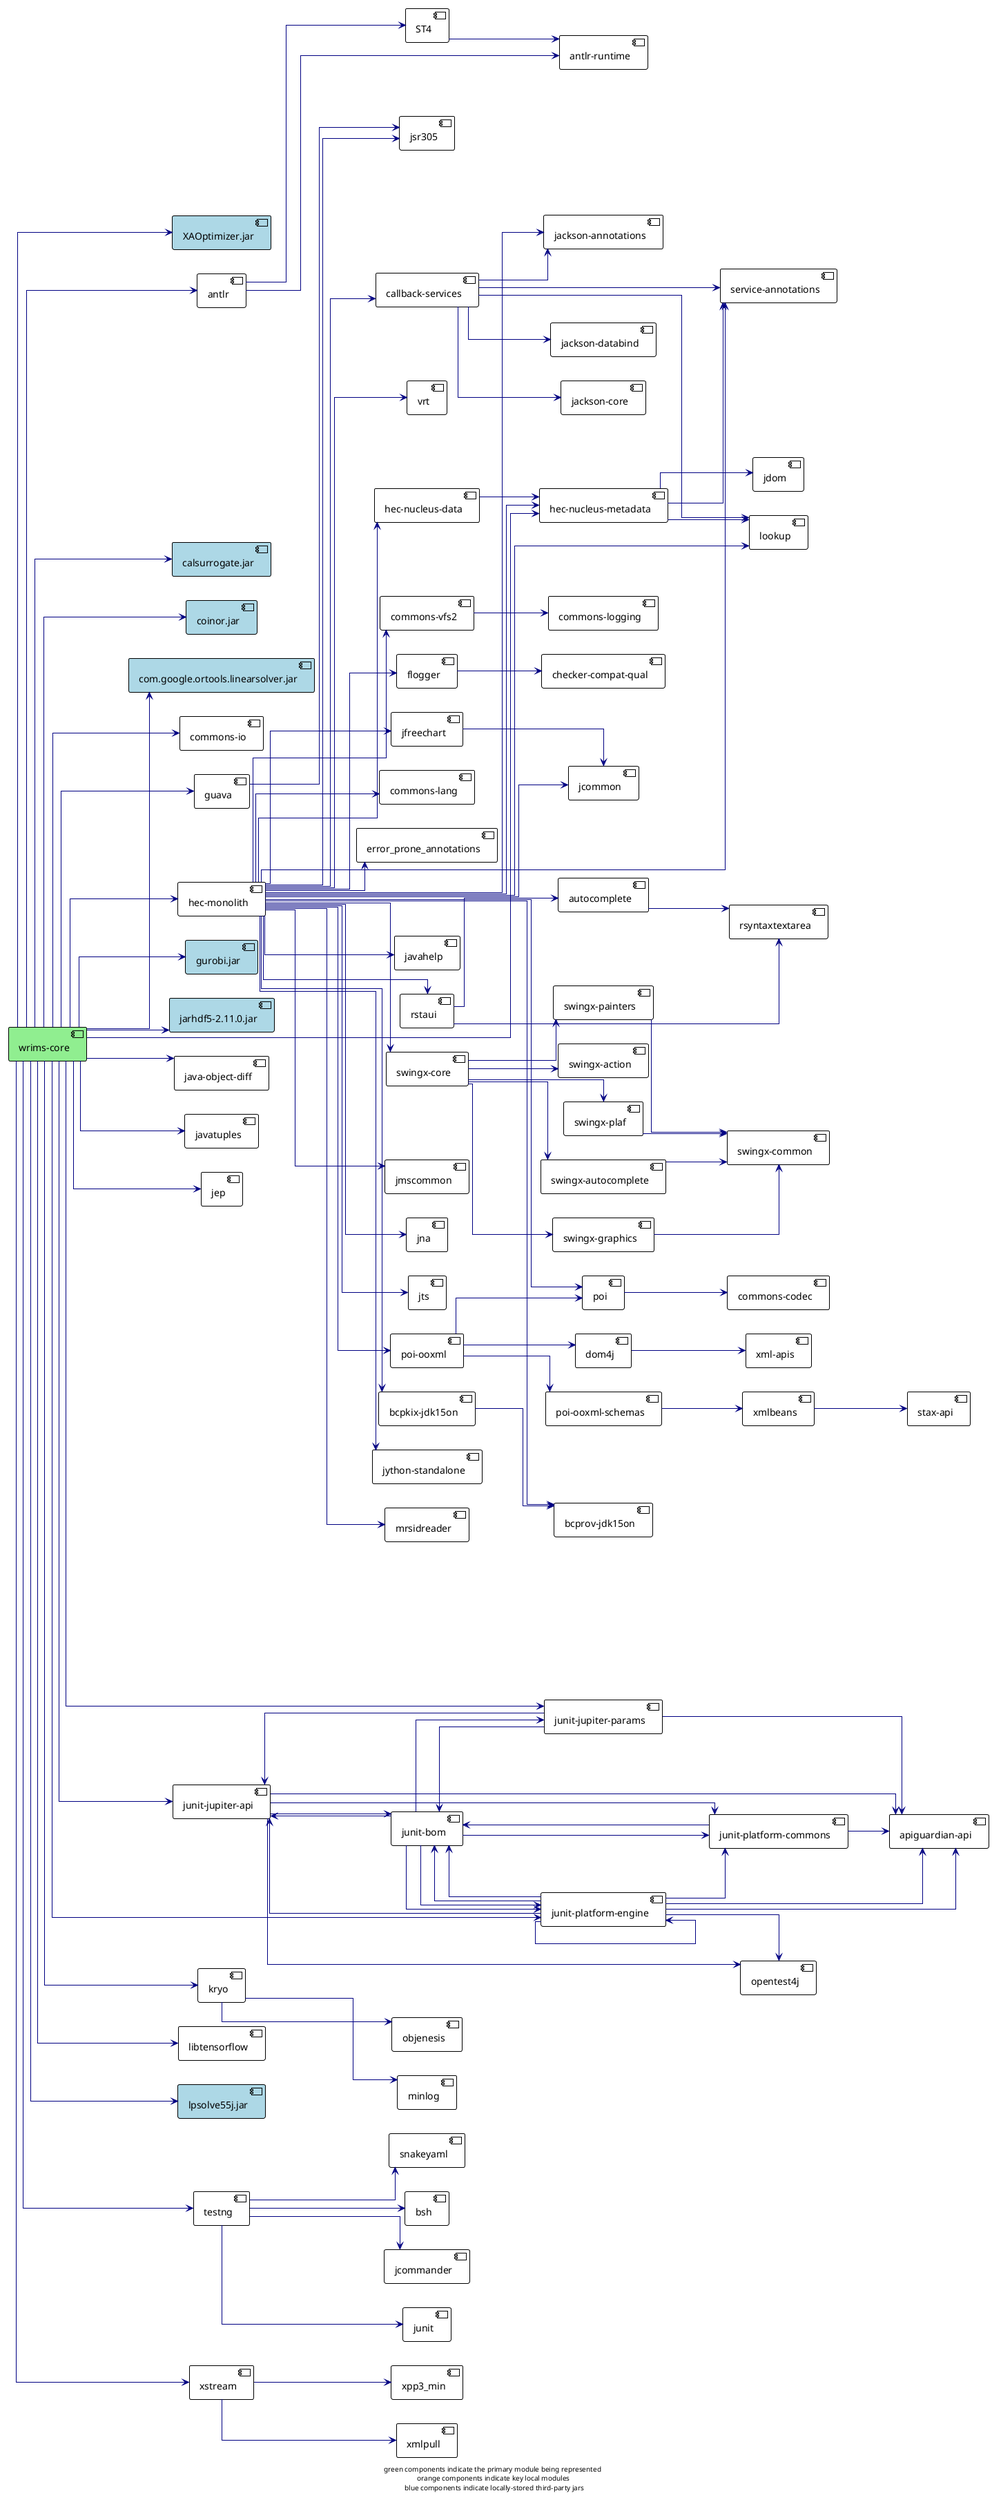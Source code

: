 @startuml

!theme plain
left to right direction
skinparam linetype ortho

component wrims_core as "wrims-core" #lightgreen
component ST4
component XAOptimizer as "XAOptimizer.jar" #lightblue
component antlr
component antlr_runtime as "antlr-runtime"
component apiguardian_api as "apiguardian-api"
component autocomplete
component bcpkix_jdk15on as "bcpkix-jdk15on"
component bcprov_jdk15on as "bcprov-jdk15on"
component bsh
component callback_services as "callback-services"
component calsurrogate as "calsurrogate.jar" #lightblue
component checker_compat_qual as "checker-compat-qual"
component coinor as "coinor.jar" #lightblue
component linearsolver as "com.google.ortools.linearsolver.jar" #lightblue
component commons_codec as "commons-codec"
component commons_io as "commons-io"
component commons_lang as "commons-lang"
component commons_logging as "commons-logging"
component callback_services7 as "commons-vfs2"
component dom4j
component error_prone_annotations
component flogger
component guava
component gurobi as "gurobi.jar" #lightblue
component monolith as "hec-monolith"
component nucleus_data as "hec-nucleus-data"
component nucleus_metadata as "hec-nucleus-metadata"
component jackson_annotations as "jackson-annotations"
component callback_services9 as "jackson-core"
component jackson_databind as "jackson-databind"
component jarhdf5 as "jarhdf5-2.11.0.jar" #lightblue
component java_object_diff as "java-object-diff"
component javahelp
component javatuples
component jcommander
component jcommon
component jdom
component jep
component jfreechart
component jmscommon
component jna
component jsr305
component jts
component junit
component junit_bom as "junit-bom"
component junit_jupiter_api as "junit-jupiter-api"
component junit_engine as "junit-jupiter-engine"
component junit_params as "junit-jupiter-params"
component junit_commons as "junit-platform-commons"
component junit_engine as "junit-platform-engine"
component jython as "jython-standalone"
component kryo
component libtensorflow
component lookup
component lpsolve55j as "lpsolve55j.jar" #lightblue
component minlog
component mrsidreader
component objenesis
component opentest4j
component poi
component poi_ooxml as "poi-ooxml"
component poi_ooxml_schemas as "poi-ooxml-schemas"
component rstaui
component rsyntaxtextarea
component service_annotations as "service-annotations"
component snakeyaml
component stax_api as "stax-api"
component swingx_action as "swingx-action"
component swingx_autocomplete as "swingx-autocomplete"
component swingx_common as "swingx-common"
component swingx_core as "swingx-core"
component swingx_graphics as "swingx-graphics"
component swingx_painters as "swingx-painters"
component swingx_plaf as "swingx-plaf"
component testng
component vrt
component xml_apis as "xml-apis"
component xmlbeans
component xmlpull
component xpp3_min
component xstream

wrims_core                   -[#000082,plain]->  XAOptimizer             
wrims_core                   -[#000082,plain]->  antlr                   
wrims_core                   -[#000082,plain]->  calsurrogate            
wrims_core                   -[#000082,plain]->  coinor                  
wrims_core                   -[#000082,plain]->  linearsolver                  
wrims_core                   -[#000082,plain]->  commons_io                  
wrims_core                   -[#000082,plain]->  guava                   
wrims_core                   -[#000082,plain]->  gurobi                  
wrims_core                   -[#000082,plain]->  monolith                  
wrims_core                   -[#000082,plain]->  nucleus_metadata                  
wrims_core                   -[#000082,plain]->  jarhdf5                  
wrims_core                   -[#000082,plain]->  java_object_diff                  
wrims_core                   -[#000082,plain]->  javatuples              
wrims_core                   -[#000082,plain]->  jep                     
wrims_core                   -[#000082,plain]->  junit_jupiter_api                  
wrims_core                   -[#000082,plain]->  junit_engine                  
wrims_core                   -[#000082,plain]->  junit_params                  
wrims_core                   -[#000082,plain]->  kryo                    
wrims_core                   -[#000082,plain]->  libtensorflow           
wrims_core                   -[#000082,plain]->  lpsolve55j              
wrims_core                   -[#000082,plain]->  testng                  
wrims_core                   -[#000082,plain]->  xstream                 
ST4                      -[#000082,plain]->  antlr_runtime                  
antlr                    -[#000082,plain]->  ST4                     
antlr                    -[#000082,plain]->  antlr_runtime                  
autocomplete             -[#000082,plain]->  rsyntaxtextarea         
bcpkix_jdk15on                    -[#000082,plain]->  bcprov_jdk15on                  
callback_services                    -[#000082,plain]->  jackson_annotations                  
callback_services                    -[#000082,plain]->  callback_services9                  
callback_services                    -[#000082,plain]->  jackson_databind                   
callback_services                    -[#000082,plain]->  lookup                  
callback_services                    -[#000082,plain]->  service_annotations                  
callback_services7                   -[#000082,plain]->  commons_logging                  
dom4j                    -[#000082,plain]->  xml_apis                   
flogger                  -[#000082,plain]->  checker_compat_qual                  
guava                    -[#000082,plain]->  jsr305                  
monolith                   -[#000082,plain]->  bcpkix_jdk15on                   
monolith                   -[#000082,plain]->  bcprov_jdk15on                  
monolith                   -[#000082,plain]->  callback_services                   
monolith                   -[#000082,plain]->  commons_lang                  
monolith                   -[#000082,plain]->  callback_services7                  
monolith                   -[#000082,plain]->  error_prone_annotations 
monolith                   -[#000082,plain]->  flogger                 
monolith                   -[#000082,plain]->  nucleus_data                  
monolith                   -[#000082,plain]->  nucleus_metadata                  
monolith                   -[#000082,plain]->  jackson_annotations                  
monolith                   -[#000082,plain]->  javahelp                
monolith                   -[#000082,plain]->  jcommon                 
monolith                   -[#000082,plain]->  jfreechart              
monolith                   -[#000082,plain]->  jmscommon               
monolith                   -[#000082,plain]->  jna                     
monolith                   -[#000082,plain]->  jsr305                  
monolith                   -[#000082,plain]->  jts                     
monolith                   -[#000082,plain]->  jython                  
monolith                   -[#000082,plain]->  lookup                  
monolith                   -[#000082,plain]->  mrsidreader             
monolith                   -[#000082,plain]->  poi                     
monolith                   -[#000082,plain]->  poi_ooxml                   
monolith                   -[#000082,plain]->  rstaui                  
monolith                   -[#000082,plain]->  service_annotations                  
monolith                   -[#000082,plain]->  swingx_core                  
monolith                   -[#000082,plain]->  vrt                     
nucleus_data                   -[#000082,plain]->  nucleus_metadata                  
nucleus_metadata                   -[#000082,plain]->  jdom                    
nucleus_metadata                   -[#000082,plain]->  lookup                  
nucleus_metadata                   -[#000082,plain]->  service_annotations                  
jfreechart               -[#000082,plain]->  jcommon                 
junit_bom                   -[#000082,plain]->  junit_jupiter_api                  
junit_bom                   -[#000082,plain]->  junit_engine                  
junit_bom                   -[#000082,plain]->  junit_params                  
junit_bom                   -[#000082,plain]->  junit_commons                  
junit_bom                   -[#000082,plain]->  junit_engine                  
junit_jupiter_api                   -[#000082,plain]->  apiguardian_api                  
junit_jupiter_api                   -[#000082,plain]->  junit_bom                  
junit_jupiter_api                   -[#000082,plain]->  junit_commons                  
junit_jupiter_api                   -[#000082,plain]->  opentest4j              
junit_engine                   -[#000082,plain]->  apiguardian_api                  
junit_engine                   -[#000082,plain]->  junit_bom                  
junit_engine                   -[#000082,plain]->  junit_jupiter_api                  
junit_engine                   -[#000082,plain]->  junit_engine                  
junit_params                   -[#000082,plain]->  apiguardian_api                  
junit_params                   -[#000082,plain]->  junit_bom                  
junit_params                   -[#000082,plain]->  junit_jupiter_api                  
junit_commons                   -[#000082,plain]->  apiguardian_api                  
junit_commons                   -[#000082,plain]->  junit_bom                  
junit_engine                   -[#000082,plain]->  apiguardian_api                  
junit_engine                   -[#000082,plain]->  junit_bom                  
junit_engine                   -[#000082,plain]->  junit_commons                  
junit_engine                   -[#000082,plain]->  opentest4j              
kryo                     -[#000082,plain]->  minlog                  
kryo                     -[#000082,plain]->  objenesis               
poi                      -[#000082,plain]->  commons_codec                  
poi_ooxml                    -[#000082,plain]->  dom4j                   
poi_ooxml                    -[#000082,plain]->  poi                     
poi_ooxml                    -[#000082,plain]->  poi_ooxml_schemas                  
poi_ooxml_schemas                   -[#000082,plain]->  xmlbeans                
rstaui                   -[#000082,plain]->  autocomplete            
rstaui                   -[#000082,plain]->  rsyntaxtextarea         
swingx_autocomplete                   -[#000082,plain]->  swingx_common                  
swingx_core                   -[#000082,plain]->  swingx_action                  
swingx_core                   -[#000082,plain]->  swingx_autocomplete                  
swingx_core                   -[#000082,plain]->  swingx_graphics                  
swingx_core                   -[#000082,plain]->  swingx_painters                  
swingx_core                   -[#000082,plain]->  swingx_plaf                  
swingx_graphics                   -[#000082,plain]->  swingx_common                  
swingx_painters                   -[#000082,plain]->  swingx_common                  
swingx_plaf                   -[#000082,plain]->  swingx_common                  
testng                   -[#000082,plain]->  bsh                     
testng                   -[#000082,plain]->  jcommander              
testng                   -[#000082,plain]->  junit                   
testng                   -[#000082,plain]->  snakeyaml               
xmlbeans                 -[#000082,plain]->  stax_api                  
xstream                  -[#000082,plain]->  xmlpull                 
xstream                  -[#000082,plain]->  xpp3_min

footer "green components indicate the primary module being represented \n orange components indicate key local modules \n blue components indicate locally-stored third-party jars"

@enduml
